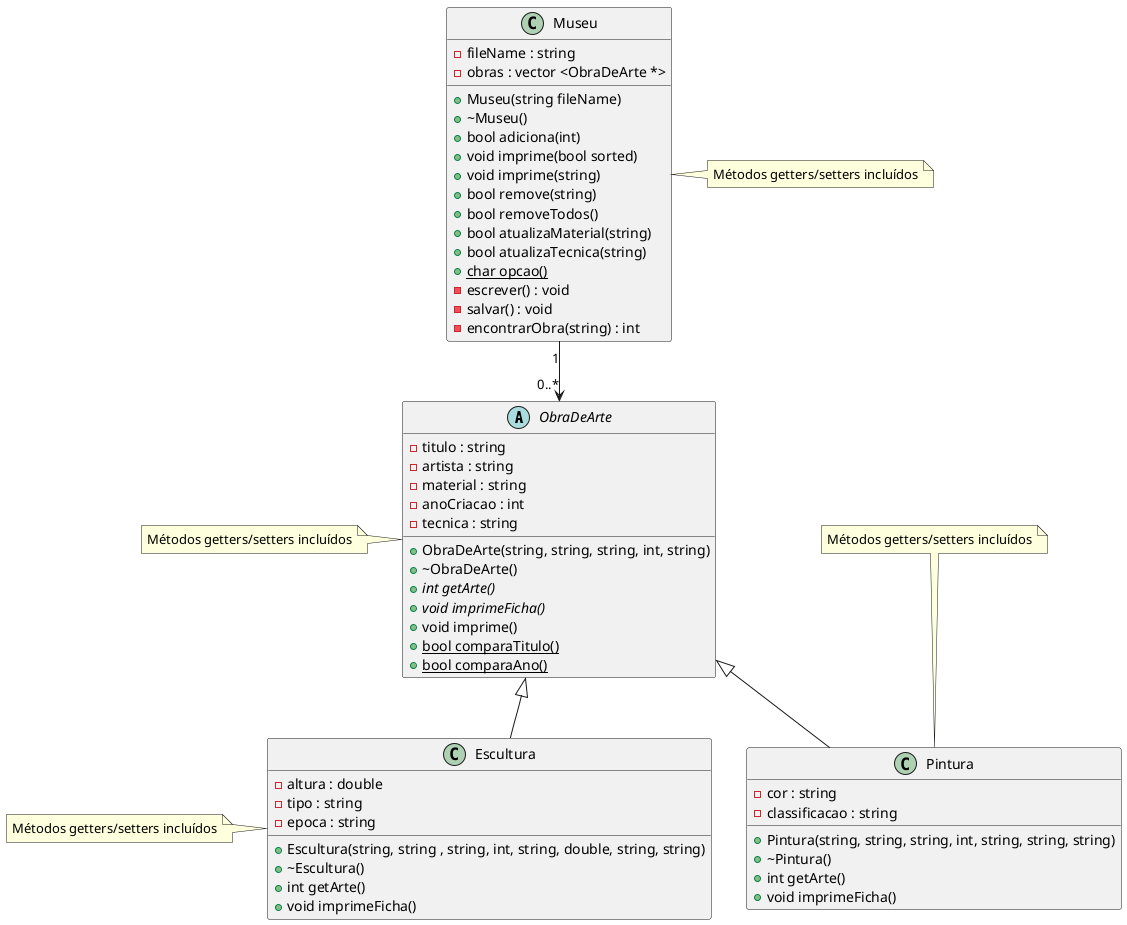 @startuml 1

abstract ObraDeArte {
    +ObraDeArte(string, string, string, int, string)
    +~ObraDeArte()
    +int {abstract} getArte()
    +void {abstract} imprimeFicha()
    +void imprime()
    +{static} bool comparaTitulo()
    +{static} bool comparaAno()
    -titulo : string
    -artista : string
    -material : string
    -anoCriacao : int
    -tecnica : string
}
abstract ObraDeArte
note left: Métodos getters/setters incluídos

class Escultura {
    +Escultura(string, string , string, int, string, double, string, string)
    +~Escultura()
    +int getArte() 
    +void imprimeFicha()
    -altura : double
    -tipo : string
    -epoca : string
}
ObraDeArte <|-- Escultura
class Escultura
note left: Métodos getters/setters incluídos

class Pintura {
    +Pintura(string, string, string, int, string, string, string)
    +~Pintura()
    +int getArte() 
    +void imprimeFicha()
    -cor : string
    -classificacao : string
}
ObraDeArte <|-- Pintura
class Pintura
note top of Pintura: Métodos getters/setters incluídos

class Museu {
    +Museu(string fileName)
    +~Museu()
    +bool adiciona(int)
    +void imprime(bool sorted)
    +void imprime(string)
    +bool remove(string)
    +bool removeTodos()
    +bool atualizaMaterial(string)
    +bool atualizaTecnica(string)
    +{static} char opcao()
    -escrever() : void
    -salvar() : void
    -encontrarObra(string) : int
    -fileName : string
    -obras : vector <ObraDeArte *>
}

Museu "1" --> "0..*" ObraDeArte
class Museu
note right: Métodos getters/setters incluídos

@enduml
